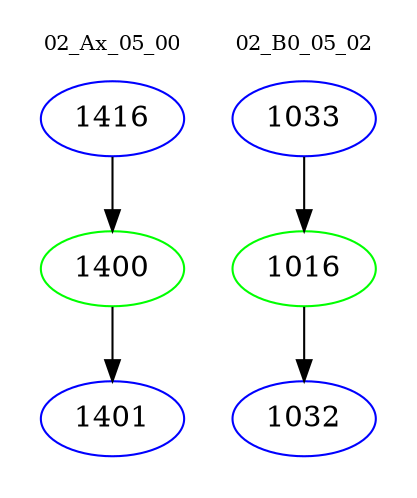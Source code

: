 digraph{
subgraph cluster_0 {
color = white
label = "02_Ax_05_00";
fontsize=10;
T0_1416 [label="1416", color="blue"]
T0_1416 -> T0_1400 [color="black"]
T0_1400 [label="1400", color="green"]
T0_1400 -> T0_1401 [color="black"]
T0_1401 [label="1401", color="blue"]
}
subgraph cluster_1 {
color = white
label = "02_B0_05_02";
fontsize=10;
T1_1033 [label="1033", color="blue"]
T1_1033 -> T1_1016 [color="black"]
T1_1016 [label="1016", color="green"]
T1_1016 -> T1_1032 [color="black"]
T1_1032 [label="1032", color="blue"]
}
}
